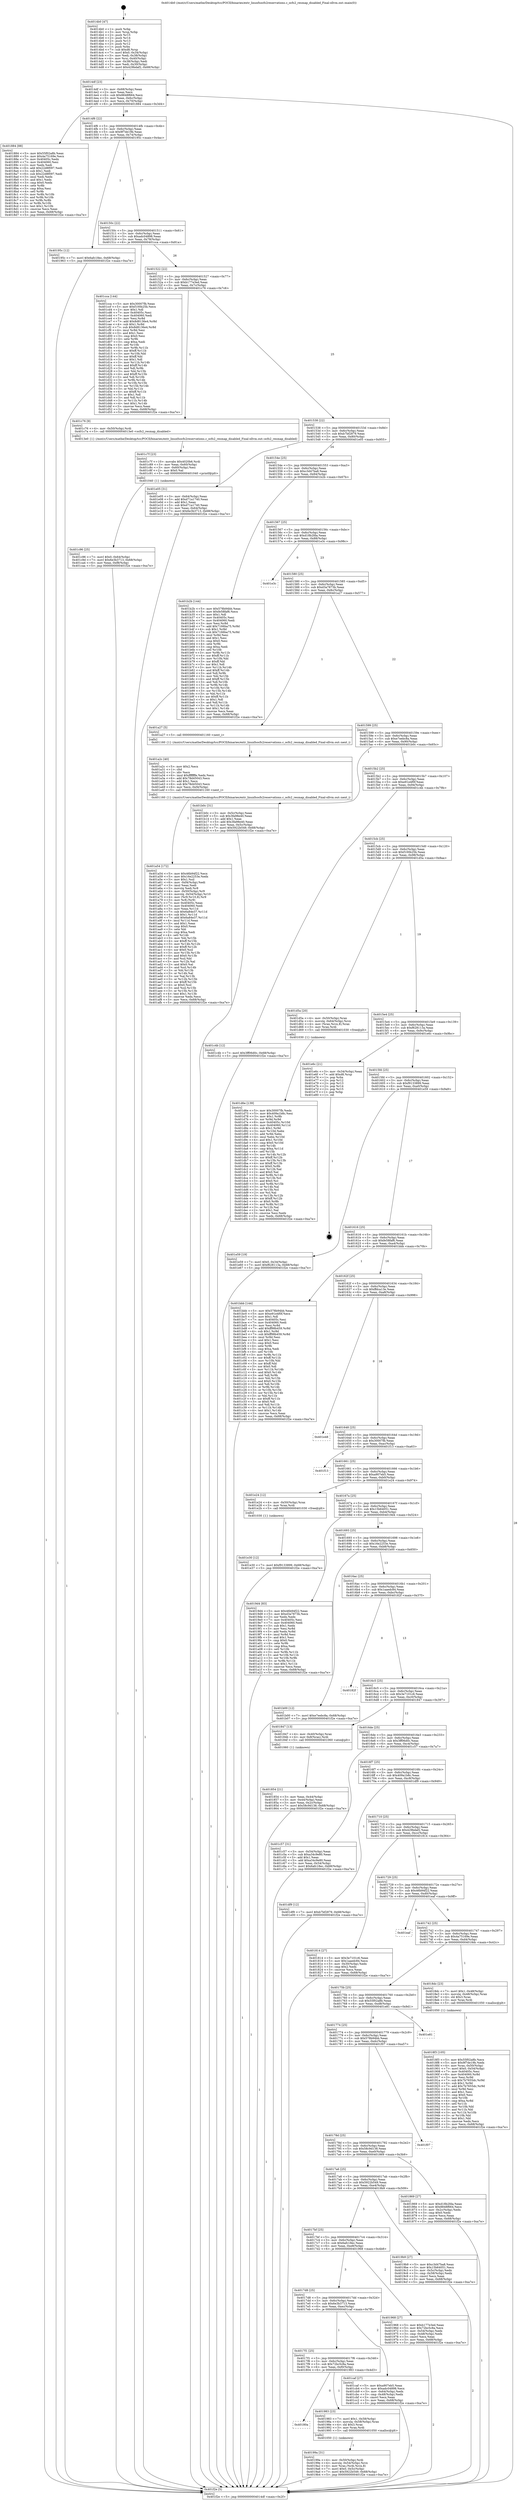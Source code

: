 digraph "0x4014b0" {
  label = "0x4014b0 (/mnt/c/Users/mathe/Desktop/tcc/POCII/binaries/extr_linuxfsocfs2reservations.c_ocfs2_resmap_disabled_Final-ollvm.out::main(0))"
  labelloc = "t"
  node[shape=record]

  Entry [label="",width=0.3,height=0.3,shape=circle,fillcolor=black,style=filled]
  "0x4014df" [label="{
     0x4014df [23]\l
     | [instrs]\l
     &nbsp;&nbsp;0x4014df \<+3\>: mov -0x68(%rbp),%eax\l
     &nbsp;&nbsp;0x4014e2 \<+2\>: mov %eax,%ecx\l
     &nbsp;&nbsp;0x4014e4 \<+6\>: sub $0x8848f664,%ecx\l
     &nbsp;&nbsp;0x4014ea \<+3\>: mov %eax,-0x6c(%rbp)\l
     &nbsp;&nbsp;0x4014ed \<+3\>: mov %ecx,-0x70(%rbp)\l
     &nbsp;&nbsp;0x4014f0 \<+6\>: je 0000000000401884 \<main+0x3d4\>\l
  }"]
  "0x401884" [label="{
     0x401884 [88]\l
     | [instrs]\l
     &nbsp;&nbsp;0x401884 \<+5\>: mov $0x55f02a8b,%eax\l
     &nbsp;&nbsp;0x401889 \<+5\>: mov $0x4a75169e,%ecx\l
     &nbsp;&nbsp;0x40188e \<+7\>: mov 0x40405c,%edx\l
     &nbsp;&nbsp;0x401895 \<+7\>: mov 0x404060,%esi\l
     &nbsp;&nbsp;0x40189c \<+2\>: mov %edx,%edi\l
     &nbsp;&nbsp;0x40189e \<+6\>: add $0x22d8f097,%edi\l
     &nbsp;&nbsp;0x4018a4 \<+3\>: sub $0x1,%edi\l
     &nbsp;&nbsp;0x4018a7 \<+6\>: sub $0x22d8f097,%edi\l
     &nbsp;&nbsp;0x4018ad \<+3\>: imul %edi,%edx\l
     &nbsp;&nbsp;0x4018b0 \<+3\>: and $0x1,%edx\l
     &nbsp;&nbsp;0x4018b3 \<+3\>: cmp $0x0,%edx\l
     &nbsp;&nbsp;0x4018b6 \<+4\>: sete %r8b\l
     &nbsp;&nbsp;0x4018ba \<+3\>: cmp $0xa,%esi\l
     &nbsp;&nbsp;0x4018bd \<+4\>: setl %r9b\l
     &nbsp;&nbsp;0x4018c1 \<+3\>: mov %r8b,%r10b\l
     &nbsp;&nbsp;0x4018c4 \<+3\>: and %r9b,%r10b\l
     &nbsp;&nbsp;0x4018c7 \<+3\>: xor %r9b,%r8b\l
     &nbsp;&nbsp;0x4018ca \<+3\>: or %r8b,%r10b\l
     &nbsp;&nbsp;0x4018cd \<+4\>: test $0x1,%r10b\l
     &nbsp;&nbsp;0x4018d1 \<+3\>: cmovne %ecx,%eax\l
     &nbsp;&nbsp;0x4018d4 \<+3\>: mov %eax,-0x68(%rbp)\l
     &nbsp;&nbsp;0x4018d7 \<+5\>: jmp 0000000000401f2e \<main+0xa7e\>\l
  }"]
  "0x4014f6" [label="{
     0x4014f6 [22]\l
     | [instrs]\l
     &nbsp;&nbsp;0x4014f6 \<+5\>: jmp 00000000004014fb \<main+0x4b\>\l
     &nbsp;&nbsp;0x4014fb \<+3\>: mov -0x6c(%rbp),%eax\l
     &nbsp;&nbsp;0x4014fe \<+5\>: sub $0x9f7de19b,%eax\l
     &nbsp;&nbsp;0x401503 \<+3\>: mov %eax,-0x74(%rbp)\l
     &nbsp;&nbsp;0x401506 \<+6\>: je 000000000040195c \<main+0x4ac\>\l
  }"]
  Exit [label="",width=0.3,height=0.3,shape=circle,fillcolor=black,style=filled,peripheries=2]
  "0x40195c" [label="{
     0x40195c [12]\l
     | [instrs]\l
     &nbsp;&nbsp;0x40195c \<+7\>: movl $0x6afc18ec,-0x68(%rbp)\l
     &nbsp;&nbsp;0x401963 \<+5\>: jmp 0000000000401f2e \<main+0xa7e\>\l
  }"]
  "0x40150c" [label="{
     0x40150c [22]\l
     | [instrs]\l
     &nbsp;&nbsp;0x40150c \<+5\>: jmp 0000000000401511 \<main+0x61\>\l
     &nbsp;&nbsp;0x401511 \<+3\>: mov -0x6c(%rbp),%eax\l
     &nbsp;&nbsp;0x401514 \<+5\>: sub $0xadc04898,%eax\l
     &nbsp;&nbsp;0x401519 \<+3\>: mov %eax,-0x78(%rbp)\l
     &nbsp;&nbsp;0x40151c \<+6\>: je 0000000000401cca \<main+0x81a\>\l
  }"]
  "0x401e30" [label="{
     0x401e30 [12]\l
     | [instrs]\l
     &nbsp;&nbsp;0x401e30 \<+7\>: movl $0xf9133899,-0x68(%rbp)\l
     &nbsp;&nbsp;0x401e37 \<+5\>: jmp 0000000000401f2e \<main+0xa7e\>\l
  }"]
  "0x401cca" [label="{
     0x401cca [144]\l
     | [instrs]\l
     &nbsp;&nbsp;0x401cca \<+5\>: mov $0x30007fb,%eax\l
     &nbsp;&nbsp;0x401ccf \<+5\>: mov $0xf100b25b,%ecx\l
     &nbsp;&nbsp;0x401cd4 \<+2\>: mov $0x1,%dl\l
     &nbsp;&nbsp;0x401cd6 \<+7\>: mov 0x40405c,%esi\l
     &nbsp;&nbsp;0x401cdd \<+7\>: mov 0x404060,%edi\l
     &nbsp;&nbsp;0x401ce4 \<+3\>: mov %esi,%r8d\l
     &nbsp;&nbsp;0x401ce7 \<+7\>: add $0x8d8136e4,%r8d\l
     &nbsp;&nbsp;0x401cee \<+4\>: sub $0x1,%r8d\l
     &nbsp;&nbsp;0x401cf2 \<+7\>: sub $0x8d8136e4,%r8d\l
     &nbsp;&nbsp;0x401cf9 \<+4\>: imul %r8d,%esi\l
     &nbsp;&nbsp;0x401cfd \<+3\>: and $0x1,%esi\l
     &nbsp;&nbsp;0x401d00 \<+3\>: cmp $0x0,%esi\l
     &nbsp;&nbsp;0x401d03 \<+4\>: sete %r9b\l
     &nbsp;&nbsp;0x401d07 \<+3\>: cmp $0xa,%edi\l
     &nbsp;&nbsp;0x401d0a \<+4\>: setl %r10b\l
     &nbsp;&nbsp;0x401d0e \<+3\>: mov %r9b,%r11b\l
     &nbsp;&nbsp;0x401d11 \<+4\>: xor $0xff,%r11b\l
     &nbsp;&nbsp;0x401d15 \<+3\>: mov %r10b,%bl\l
     &nbsp;&nbsp;0x401d18 \<+3\>: xor $0xff,%bl\l
     &nbsp;&nbsp;0x401d1b \<+3\>: xor $0x1,%dl\l
     &nbsp;&nbsp;0x401d1e \<+3\>: mov %r11b,%r14b\l
     &nbsp;&nbsp;0x401d21 \<+4\>: and $0xff,%r14b\l
     &nbsp;&nbsp;0x401d25 \<+3\>: and %dl,%r9b\l
     &nbsp;&nbsp;0x401d28 \<+3\>: mov %bl,%r15b\l
     &nbsp;&nbsp;0x401d2b \<+4\>: and $0xff,%r15b\l
     &nbsp;&nbsp;0x401d2f \<+3\>: and %dl,%r10b\l
     &nbsp;&nbsp;0x401d32 \<+3\>: or %r9b,%r14b\l
     &nbsp;&nbsp;0x401d35 \<+3\>: or %r10b,%r15b\l
     &nbsp;&nbsp;0x401d38 \<+3\>: xor %r15b,%r14b\l
     &nbsp;&nbsp;0x401d3b \<+3\>: or %bl,%r11b\l
     &nbsp;&nbsp;0x401d3e \<+4\>: xor $0xff,%r11b\l
     &nbsp;&nbsp;0x401d42 \<+3\>: or $0x1,%dl\l
     &nbsp;&nbsp;0x401d45 \<+3\>: and %dl,%r11b\l
     &nbsp;&nbsp;0x401d48 \<+3\>: or %r11b,%r14b\l
     &nbsp;&nbsp;0x401d4b \<+4\>: test $0x1,%r14b\l
     &nbsp;&nbsp;0x401d4f \<+3\>: cmovne %ecx,%eax\l
     &nbsp;&nbsp;0x401d52 \<+3\>: mov %eax,-0x68(%rbp)\l
     &nbsp;&nbsp;0x401d55 \<+5\>: jmp 0000000000401f2e \<main+0xa7e\>\l
  }"]
  "0x401522" [label="{
     0x401522 [22]\l
     | [instrs]\l
     &nbsp;&nbsp;0x401522 \<+5\>: jmp 0000000000401527 \<main+0x77\>\l
     &nbsp;&nbsp;0x401527 \<+3\>: mov -0x6c(%rbp),%eax\l
     &nbsp;&nbsp;0x40152a \<+5\>: sub $0xb177e3ed,%eax\l
     &nbsp;&nbsp;0x40152f \<+3\>: mov %eax,-0x7c(%rbp)\l
     &nbsp;&nbsp;0x401532 \<+6\>: je 0000000000401c76 \<main+0x7c6\>\l
  }"]
  "0x401d6e" [label="{
     0x401d6e [139]\l
     | [instrs]\l
     &nbsp;&nbsp;0x401d6e \<+5\>: mov $0x30007fb,%edx\l
     &nbsp;&nbsp;0x401d73 \<+5\>: mov $0x409a1b8c,%esi\l
     &nbsp;&nbsp;0x401d78 \<+3\>: mov $0x1,%r8b\l
     &nbsp;&nbsp;0x401d7b \<+3\>: xor %r9d,%r9d\l
     &nbsp;&nbsp;0x401d7e \<+8\>: mov 0x40405c,%r10d\l
     &nbsp;&nbsp;0x401d86 \<+8\>: mov 0x404060,%r11d\l
     &nbsp;&nbsp;0x401d8e \<+4\>: sub $0x1,%r9d\l
     &nbsp;&nbsp;0x401d92 \<+3\>: mov %r10d,%ebx\l
     &nbsp;&nbsp;0x401d95 \<+3\>: add %r9d,%ebx\l
     &nbsp;&nbsp;0x401d98 \<+4\>: imul %ebx,%r10d\l
     &nbsp;&nbsp;0x401d9c \<+4\>: and $0x1,%r10d\l
     &nbsp;&nbsp;0x401da0 \<+4\>: cmp $0x0,%r10d\l
     &nbsp;&nbsp;0x401da4 \<+4\>: sete %r14b\l
     &nbsp;&nbsp;0x401da8 \<+4\>: cmp $0xa,%r11d\l
     &nbsp;&nbsp;0x401dac \<+4\>: setl %r15b\l
     &nbsp;&nbsp;0x401db0 \<+3\>: mov %r14b,%r12b\l
     &nbsp;&nbsp;0x401db3 \<+4\>: xor $0xff,%r12b\l
     &nbsp;&nbsp;0x401db7 \<+3\>: mov %r15b,%r13b\l
     &nbsp;&nbsp;0x401dba \<+4\>: xor $0xff,%r13b\l
     &nbsp;&nbsp;0x401dbe \<+4\>: xor $0x0,%r8b\l
     &nbsp;&nbsp;0x401dc2 \<+3\>: mov %r12b,%al\l
     &nbsp;&nbsp;0x401dc5 \<+2\>: and $0x0,%al\l
     &nbsp;&nbsp;0x401dc7 \<+3\>: and %r8b,%r14b\l
     &nbsp;&nbsp;0x401dca \<+3\>: mov %r13b,%cl\l
     &nbsp;&nbsp;0x401dcd \<+3\>: and $0x0,%cl\l
     &nbsp;&nbsp;0x401dd0 \<+3\>: and %r8b,%r15b\l
     &nbsp;&nbsp;0x401dd3 \<+3\>: or %r14b,%al\l
     &nbsp;&nbsp;0x401dd6 \<+3\>: or %r15b,%cl\l
     &nbsp;&nbsp;0x401dd9 \<+2\>: xor %cl,%al\l
     &nbsp;&nbsp;0x401ddb \<+3\>: or %r13b,%r12b\l
     &nbsp;&nbsp;0x401dde \<+4\>: xor $0xff,%r12b\l
     &nbsp;&nbsp;0x401de2 \<+4\>: or $0x0,%r8b\l
     &nbsp;&nbsp;0x401de6 \<+3\>: and %r8b,%r12b\l
     &nbsp;&nbsp;0x401de9 \<+3\>: or %r12b,%al\l
     &nbsp;&nbsp;0x401dec \<+2\>: test $0x1,%al\l
     &nbsp;&nbsp;0x401dee \<+3\>: cmovne %esi,%edx\l
     &nbsp;&nbsp;0x401df1 \<+3\>: mov %edx,-0x68(%rbp)\l
     &nbsp;&nbsp;0x401df4 \<+5\>: jmp 0000000000401f2e \<main+0xa7e\>\l
  }"]
  "0x401c76" [label="{
     0x401c76 [9]\l
     | [instrs]\l
     &nbsp;&nbsp;0x401c76 \<+4\>: mov -0x50(%rbp),%rdi\l
     &nbsp;&nbsp;0x401c7a \<+5\>: call 00000000004013e0 \<ocfs2_resmap_disabled\>\l
     | [calls]\l
     &nbsp;&nbsp;0x4013e0 \{1\} (/mnt/c/Users/mathe/Desktop/tcc/POCII/binaries/extr_linuxfsocfs2reservations.c_ocfs2_resmap_disabled_Final-ollvm.out::ocfs2_resmap_disabled)\l
  }"]
  "0x401538" [label="{
     0x401538 [22]\l
     | [instrs]\l
     &nbsp;&nbsp;0x401538 \<+5\>: jmp 000000000040153d \<main+0x8d\>\l
     &nbsp;&nbsp;0x40153d \<+3\>: mov -0x6c(%rbp),%eax\l
     &nbsp;&nbsp;0x401540 \<+5\>: sub $0xb7bf2879,%eax\l
     &nbsp;&nbsp;0x401545 \<+3\>: mov %eax,-0x80(%rbp)\l
     &nbsp;&nbsp;0x401548 \<+6\>: je 0000000000401e05 \<main+0x955\>\l
  }"]
  "0x401c96" [label="{
     0x401c96 [25]\l
     | [instrs]\l
     &nbsp;&nbsp;0x401c96 \<+7\>: movl $0x0,-0x64(%rbp)\l
     &nbsp;&nbsp;0x401c9d \<+7\>: movl $0x6e3b3713,-0x68(%rbp)\l
     &nbsp;&nbsp;0x401ca4 \<+6\>: mov %eax,-0xf8(%rbp)\l
     &nbsp;&nbsp;0x401caa \<+5\>: jmp 0000000000401f2e \<main+0xa7e\>\l
  }"]
  "0x401e05" [label="{
     0x401e05 [31]\l
     | [instrs]\l
     &nbsp;&nbsp;0x401e05 \<+3\>: mov -0x64(%rbp),%eax\l
     &nbsp;&nbsp;0x401e08 \<+5\>: add $0xd71a1740,%eax\l
     &nbsp;&nbsp;0x401e0d \<+3\>: add $0x1,%eax\l
     &nbsp;&nbsp;0x401e10 \<+5\>: sub $0xd71a1740,%eax\l
     &nbsp;&nbsp;0x401e15 \<+3\>: mov %eax,-0x64(%rbp)\l
     &nbsp;&nbsp;0x401e18 \<+7\>: movl $0x6e3b3713,-0x68(%rbp)\l
     &nbsp;&nbsp;0x401e1f \<+5\>: jmp 0000000000401f2e \<main+0xa7e\>\l
  }"]
  "0x40154e" [label="{
     0x40154e [25]\l
     | [instrs]\l
     &nbsp;&nbsp;0x40154e \<+5\>: jmp 0000000000401553 \<main+0xa3\>\l
     &nbsp;&nbsp;0x401553 \<+3\>: mov -0x6c(%rbp),%eax\l
     &nbsp;&nbsp;0x401556 \<+5\>: sub $0xc3d47ba8,%eax\l
     &nbsp;&nbsp;0x40155b \<+6\>: mov %eax,-0x84(%rbp)\l
     &nbsp;&nbsp;0x401561 \<+6\>: je 0000000000401b2b \<main+0x67b\>\l
  }"]
  "0x401c7f" [label="{
     0x401c7f [23]\l
     | [instrs]\l
     &nbsp;&nbsp;0x401c7f \<+10\>: movabs $0x4020b6,%rdi\l
     &nbsp;&nbsp;0x401c89 \<+3\>: mov %eax,-0x60(%rbp)\l
     &nbsp;&nbsp;0x401c8c \<+3\>: mov -0x60(%rbp),%esi\l
     &nbsp;&nbsp;0x401c8f \<+2\>: mov $0x0,%al\l
     &nbsp;&nbsp;0x401c91 \<+5\>: call 0000000000401040 \<printf@plt\>\l
     | [calls]\l
     &nbsp;&nbsp;0x401040 \{1\} (unknown)\l
  }"]
  "0x401b2b" [label="{
     0x401b2b [144]\l
     | [instrs]\l
     &nbsp;&nbsp;0x401b2b \<+5\>: mov $0x578b94bb,%eax\l
     &nbsp;&nbsp;0x401b30 \<+5\>: mov $0xfe58faf6,%ecx\l
     &nbsp;&nbsp;0x401b35 \<+2\>: mov $0x1,%dl\l
     &nbsp;&nbsp;0x401b37 \<+7\>: mov 0x40405c,%esi\l
     &nbsp;&nbsp;0x401b3e \<+7\>: mov 0x404060,%edi\l
     &nbsp;&nbsp;0x401b45 \<+3\>: mov %esi,%r8d\l
     &nbsp;&nbsp;0x401b48 \<+7\>: add $0x7166ba75,%r8d\l
     &nbsp;&nbsp;0x401b4f \<+4\>: sub $0x1,%r8d\l
     &nbsp;&nbsp;0x401b53 \<+7\>: sub $0x7166ba75,%r8d\l
     &nbsp;&nbsp;0x401b5a \<+4\>: imul %r8d,%esi\l
     &nbsp;&nbsp;0x401b5e \<+3\>: and $0x1,%esi\l
     &nbsp;&nbsp;0x401b61 \<+3\>: cmp $0x0,%esi\l
     &nbsp;&nbsp;0x401b64 \<+4\>: sete %r9b\l
     &nbsp;&nbsp;0x401b68 \<+3\>: cmp $0xa,%edi\l
     &nbsp;&nbsp;0x401b6b \<+4\>: setl %r10b\l
     &nbsp;&nbsp;0x401b6f \<+3\>: mov %r9b,%r11b\l
     &nbsp;&nbsp;0x401b72 \<+4\>: xor $0xff,%r11b\l
     &nbsp;&nbsp;0x401b76 \<+3\>: mov %r10b,%bl\l
     &nbsp;&nbsp;0x401b79 \<+3\>: xor $0xff,%bl\l
     &nbsp;&nbsp;0x401b7c \<+3\>: xor $0x1,%dl\l
     &nbsp;&nbsp;0x401b7f \<+3\>: mov %r11b,%r14b\l
     &nbsp;&nbsp;0x401b82 \<+4\>: and $0xff,%r14b\l
     &nbsp;&nbsp;0x401b86 \<+3\>: and %dl,%r9b\l
     &nbsp;&nbsp;0x401b89 \<+3\>: mov %bl,%r15b\l
     &nbsp;&nbsp;0x401b8c \<+4\>: and $0xff,%r15b\l
     &nbsp;&nbsp;0x401b90 \<+3\>: and %dl,%r10b\l
     &nbsp;&nbsp;0x401b93 \<+3\>: or %r9b,%r14b\l
     &nbsp;&nbsp;0x401b96 \<+3\>: or %r10b,%r15b\l
     &nbsp;&nbsp;0x401b99 \<+3\>: xor %r15b,%r14b\l
     &nbsp;&nbsp;0x401b9c \<+3\>: or %bl,%r11b\l
     &nbsp;&nbsp;0x401b9f \<+4\>: xor $0xff,%r11b\l
     &nbsp;&nbsp;0x401ba3 \<+3\>: or $0x1,%dl\l
     &nbsp;&nbsp;0x401ba6 \<+3\>: and %dl,%r11b\l
     &nbsp;&nbsp;0x401ba9 \<+3\>: or %r11b,%r14b\l
     &nbsp;&nbsp;0x401bac \<+4\>: test $0x1,%r14b\l
     &nbsp;&nbsp;0x401bb0 \<+3\>: cmovne %ecx,%eax\l
     &nbsp;&nbsp;0x401bb3 \<+3\>: mov %eax,-0x68(%rbp)\l
     &nbsp;&nbsp;0x401bb6 \<+5\>: jmp 0000000000401f2e \<main+0xa7e\>\l
  }"]
  "0x401567" [label="{
     0x401567 [25]\l
     | [instrs]\l
     &nbsp;&nbsp;0x401567 \<+5\>: jmp 000000000040156c \<main+0xbc\>\l
     &nbsp;&nbsp;0x40156c \<+3\>: mov -0x6c(%rbp),%eax\l
     &nbsp;&nbsp;0x40156f \<+5\>: sub $0xd18b2fda,%eax\l
     &nbsp;&nbsp;0x401574 \<+6\>: mov %eax,-0x88(%rbp)\l
     &nbsp;&nbsp;0x40157a \<+6\>: je 0000000000401e3c \<main+0x98c\>\l
  }"]
  "0x401a54" [label="{
     0x401a54 [172]\l
     | [instrs]\l
     &nbsp;&nbsp;0x401a54 \<+5\>: mov $0x46b94f22,%ecx\l
     &nbsp;&nbsp;0x401a59 \<+5\>: mov $0x16e2253e,%edx\l
     &nbsp;&nbsp;0x401a5e \<+3\>: mov $0x1,%sil\l
     &nbsp;&nbsp;0x401a61 \<+6\>: mov -0xf4(%rbp),%edi\l
     &nbsp;&nbsp;0x401a67 \<+3\>: imul %eax,%edi\l
     &nbsp;&nbsp;0x401a6a \<+3\>: movslq %edi,%r8\l
     &nbsp;&nbsp;0x401a6d \<+4\>: mov -0x50(%rbp),%r9\l
     &nbsp;&nbsp;0x401a71 \<+4\>: movslq -0x54(%rbp),%r10\l
     &nbsp;&nbsp;0x401a75 \<+4\>: mov (%r9,%r10,8),%r9\l
     &nbsp;&nbsp;0x401a79 \<+3\>: mov %r8,(%r9)\l
     &nbsp;&nbsp;0x401a7c \<+7\>: mov 0x40405c,%eax\l
     &nbsp;&nbsp;0x401a83 \<+7\>: mov 0x404060,%edi\l
     &nbsp;&nbsp;0x401a8a \<+3\>: mov %eax,%r11d\l
     &nbsp;&nbsp;0x401a8d \<+7\>: sub $0x6a84e37,%r11d\l
     &nbsp;&nbsp;0x401a94 \<+4\>: sub $0x1,%r11d\l
     &nbsp;&nbsp;0x401a98 \<+7\>: add $0x6a84e37,%r11d\l
     &nbsp;&nbsp;0x401a9f \<+4\>: imul %r11d,%eax\l
     &nbsp;&nbsp;0x401aa3 \<+3\>: and $0x1,%eax\l
     &nbsp;&nbsp;0x401aa6 \<+3\>: cmp $0x0,%eax\l
     &nbsp;&nbsp;0x401aa9 \<+3\>: sete %bl\l
     &nbsp;&nbsp;0x401aac \<+3\>: cmp $0xa,%edi\l
     &nbsp;&nbsp;0x401aaf \<+4\>: setl %r14b\l
     &nbsp;&nbsp;0x401ab3 \<+3\>: mov %bl,%r15b\l
     &nbsp;&nbsp;0x401ab6 \<+4\>: xor $0xff,%r15b\l
     &nbsp;&nbsp;0x401aba \<+3\>: mov %r14b,%r12b\l
     &nbsp;&nbsp;0x401abd \<+4\>: xor $0xff,%r12b\l
     &nbsp;&nbsp;0x401ac1 \<+4\>: xor $0x0,%sil\l
     &nbsp;&nbsp;0x401ac5 \<+3\>: mov %r15b,%r13b\l
     &nbsp;&nbsp;0x401ac8 \<+4\>: and $0x0,%r13b\l
     &nbsp;&nbsp;0x401acc \<+3\>: and %sil,%bl\l
     &nbsp;&nbsp;0x401acf \<+3\>: mov %r12b,%al\l
     &nbsp;&nbsp;0x401ad2 \<+2\>: and $0x0,%al\l
     &nbsp;&nbsp;0x401ad4 \<+3\>: and %sil,%r14b\l
     &nbsp;&nbsp;0x401ad7 \<+3\>: or %bl,%r13b\l
     &nbsp;&nbsp;0x401ada \<+3\>: or %r14b,%al\l
     &nbsp;&nbsp;0x401add \<+3\>: xor %al,%r13b\l
     &nbsp;&nbsp;0x401ae0 \<+3\>: or %r12b,%r15b\l
     &nbsp;&nbsp;0x401ae3 \<+4\>: xor $0xff,%r15b\l
     &nbsp;&nbsp;0x401ae7 \<+4\>: or $0x0,%sil\l
     &nbsp;&nbsp;0x401aeb \<+3\>: and %sil,%r15b\l
     &nbsp;&nbsp;0x401aee \<+3\>: or %r15b,%r13b\l
     &nbsp;&nbsp;0x401af1 \<+4\>: test $0x1,%r13b\l
     &nbsp;&nbsp;0x401af5 \<+3\>: cmovne %edx,%ecx\l
     &nbsp;&nbsp;0x401af8 \<+3\>: mov %ecx,-0x68(%rbp)\l
     &nbsp;&nbsp;0x401afb \<+5\>: jmp 0000000000401f2e \<main+0xa7e\>\l
  }"]
  "0x401e3c" [label="{
     0x401e3c\l
  }", style=dashed]
  "0x401580" [label="{
     0x401580 [25]\l
     | [instrs]\l
     &nbsp;&nbsp;0x401580 \<+5\>: jmp 0000000000401585 \<main+0xd5\>\l
     &nbsp;&nbsp;0x401585 \<+3\>: mov -0x6c(%rbp),%eax\l
     &nbsp;&nbsp;0x401588 \<+5\>: sub $0xd3a7873b,%eax\l
     &nbsp;&nbsp;0x40158d \<+6\>: mov %eax,-0x8c(%rbp)\l
     &nbsp;&nbsp;0x401593 \<+6\>: je 0000000000401a27 \<main+0x577\>\l
  }"]
  "0x401a2c" [label="{
     0x401a2c [40]\l
     | [instrs]\l
     &nbsp;&nbsp;0x401a2c \<+5\>: mov $0x2,%ecx\l
     &nbsp;&nbsp;0x401a31 \<+1\>: cltd\l
     &nbsp;&nbsp;0x401a32 \<+2\>: idiv %ecx\l
     &nbsp;&nbsp;0x401a34 \<+6\>: imul $0xfffffffe,%edx,%ecx\l
     &nbsp;&nbsp;0x401a3a \<+6\>: add $0x78d45043,%ecx\l
     &nbsp;&nbsp;0x401a40 \<+3\>: add $0x1,%ecx\l
     &nbsp;&nbsp;0x401a43 \<+6\>: sub $0x78d45043,%ecx\l
     &nbsp;&nbsp;0x401a49 \<+6\>: mov %ecx,-0xf4(%rbp)\l
     &nbsp;&nbsp;0x401a4f \<+5\>: call 0000000000401160 \<next_i\>\l
     | [calls]\l
     &nbsp;&nbsp;0x401160 \{1\} (/mnt/c/Users/mathe/Desktop/tcc/POCII/binaries/extr_linuxfsocfs2reservations.c_ocfs2_resmap_disabled_Final-ollvm.out::next_i)\l
  }"]
  "0x401a27" [label="{
     0x401a27 [5]\l
     | [instrs]\l
     &nbsp;&nbsp;0x401a27 \<+5\>: call 0000000000401160 \<next_i\>\l
     | [calls]\l
     &nbsp;&nbsp;0x401160 \{1\} (/mnt/c/Users/mathe/Desktop/tcc/POCII/binaries/extr_linuxfsocfs2reservations.c_ocfs2_resmap_disabled_Final-ollvm.out::next_i)\l
  }"]
  "0x401599" [label="{
     0x401599 [25]\l
     | [instrs]\l
     &nbsp;&nbsp;0x401599 \<+5\>: jmp 000000000040159e \<main+0xee\>\l
     &nbsp;&nbsp;0x40159e \<+3\>: mov -0x6c(%rbp),%eax\l
     &nbsp;&nbsp;0x4015a1 \<+5\>: sub $0xe7eebc8a,%eax\l
     &nbsp;&nbsp;0x4015a6 \<+6\>: mov %eax,-0x90(%rbp)\l
     &nbsp;&nbsp;0x4015ac \<+6\>: je 0000000000401b0c \<main+0x65c\>\l
  }"]
  "0x40199a" [label="{
     0x40199a [31]\l
     | [instrs]\l
     &nbsp;&nbsp;0x40199a \<+4\>: mov -0x50(%rbp),%rdi\l
     &nbsp;&nbsp;0x40199e \<+4\>: movslq -0x54(%rbp),%rcx\l
     &nbsp;&nbsp;0x4019a2 \<+4\>: mov %rax,(%rdi,%rcx,8)\l
     &nbsp;&nbsp;0x4019a6 \<+7\>: movl $0x0,-0x5c(%rbp)\l
     &nbsp;&nbsp;0x4019ad \<+7\>: movl $0x5922b549,-0x68(%rbp)\l
     &nbsp;&nbsp;0x4019b4 \<+5\>: jmp 0000000000401f2e \<main+0xa7e\>\l
  }"]
  "0x401b0c" [label="{
     0x401b0c [31]\l
     | [instrs]\l
     &nbsp;&nbsp;0x401b0c \<+3\>: mov -0x5c(%rbp),%eax\l
     &nbsp;&nbsp;0x401b0f \<+5\>: sub $0x3fa98e40,%eax\l
     &nbsp;&nbsp;0x401b14 \<+3\>: add $0x1,%eax\l
     &nbsp;&nbsp;0x401b17 \<+5\>: add $0x3fa98e40,%eax\l
     &nbsp;&nbsp;0x401b1c \<+3\>: mov %eax,-0x5c(%rbp)\l
     &nbsp;&nbsp;0x401b1f \<+7\>: movl $0x5922b549,-0x68(%rbp)\l
     &nbsp;&nbsp;0x401b26 \<+5\>: jmp 0000000000401f2e \<main+0xa7e\>\l
  }"]
  "0x4015b2" [label="{
     0x4015b2 [25]\l
     | [instrs]\l
     &nbsp;&nbsp;0x4015b2 \<+5\>: jmp 00000000004015b7 \<main+0x107\>\l
     &nbsp;&nbsp;0x4015b7 \<+3\>: mov -0x6c(%rbp),%eax\l
     &nbsp;&nbsp;0x4015ba \<+5\>: sub $0xe91e4f0f,%eax\l
     &nbsp;&nbsp;0x4015bf \<+6\>: mov %eax,-0x94(%rbp)\l
     &nbsp;&nbsp;0x4015c5 \<+6\>: je 0000000000401c4b \<main+0x79b\>\l
  }"]
  "0x40180a" [label="{
     0x40180a\l
  }", style=dashed]
  "0x401c4b" [label="{
     0x401c4b [12]\l
     | [instrs]\l
     &nbsp;&nbsp;0x401c4b \<+7\>: movl $0x3ff06d0c,-0x68(%rbp)\l
     &nbsp;&nbsp;0x401c52 \<+5\>: jmp 0000000000401f2e \<main+0xa7e\>\l
  }"]
  "0x4015cb" [label="{
     0x4015cb [25]\l
     | [instrs]\l
     &nbsp;&nbsp;0x4015cb \<+5\>: jmp 00000000004015d0 \<main+0x120\>\l
     &nbsp;&nbsp;0x4015d0 \<+3\>: mov -0x6c(%rbp),%eax\l
     &nbsp;&nbsp;0x4015d3 \<+5\>: sub $0xf100b25b,%eax\l
     &nbsp;&nbsp;0x4015d8 \<+6\>: mov %eax,-0x98(%rbp)\l
     &nbsp;&nbsp;0x4015de \<+6\>: je 0000000000401d5a \<main+0x8aa\>\l
  }"]
  "0x401983" [label="{
     0x401983 [23]\l
     | [instrs]\l
     &nbsp;&nbsp;0x401983 \<+7\>: movl $0x1,-0x58(%rbp)\l
     &nbsp;&nbsp;0x40198a \<+4\>: movslq -0x58(%rbp),%rax\l
     &nbsp;&nbsp;0x40198e \<+4\>: shl $0x3,%rax\l
     &nbsp;&nbsp;0x401992 \<+3\>: mov %rax,%rdi\l
     &nbsp;&nbsp;0x401995 \<+5\>: call 0000000000401050 \<malloc@plt\>\l
     | [calls]\l
     &nbsp;&nbsp;0x401050 \{1\} (unknown)\l
  }"]
  "0x401d5a" [label="{
     0x401d5a [20]\l
     | [instrs]\l
     &nbsp;&nbsp;0x401d5a \<+4\>: mov -0x50(%rbp),%rax\l
     &nbsp;&nbsp;0x401d5e \<+4\>: movslq -0x64(%rbp),%rcx\l
     &nbsp;&nbsp;0x401d62 \<+4\>: mov (%rax,%rcx,8),%rax\l
     &nbsp;&nbsp;0x401d66 \<+3\>: mov %rax,%rdi\l
     &nbsp;&nbsp;0x401d69 \<+5\>: call 0000000000401030 \<free@plt\>\l
     | [calls]\l
     &nbsp;&nbsp;0x401030 \{1\} (unknown)\l
  }"]
  "0x4015e4" [label="{
     0x4015e4 [25]\l
     | [instrs]\l
     &nbsp;&nbsp;0x4015e4 \<+5\>: jmp 00000000004015e9 \<main+0x139\>\l
     &nbsp;&nbsp;0x4015e9 \<+3\>: mov -0x6c(%rbp),%eax\l
     &nbsp;&nbsp;0x4015ec \<+5\>: sub $0xf628113a,%eax\l
     &nbsp;&nbsp;0x4015f1 \<+6\>: mov %eax,-0x9c(%rbp)\l
     &nbsp;&nbsp;0x4015f7 \<+6\>: je 0000000000401e6c \<main+0x9bc\>\l
  }"]
  "0x4017f1" [label="{
     0x4017f1 [25]\l
     | [instrs]\l
     &nbsp;&nbsp;0x4017f1 \<+5\>: jmp 00000000004017f6 \<main+0x346\>\l
     &nbsp;&nbsp;0x4017f6 \<+3\>: mov -0x6c(%rbp),%eax\l
     &nbsp;&nbsp;0x4017f9 \<+5\>: sub $0x72bc5c8a,%eax\l
     &nbsp;&nbsp;0x4017fe \<+6\>: mov %eax,-0xf0(%rbp)\l
     &nbsp;&nbsp;0x401804 \<+6\>: je 0000000000401983 \<main+0x4d3\>\l
  }"]
  "0x401e6c" [label="{
     0x401e6c [21]\l
     | [instrs]\l
     &nbsp;&nbsp;0x401e6c \<+3\>: mov -0x34(%rbp),%eax\l
     &nbsp;&nbsp;0x401e6f \<+7\>: add $0xd8,%rsp\l
     &nbsp;&nbsp;0x401e76 \<+1\>: pop %rbx\l
     &nbsp;&nbsp;0x401e77 \<+2\>: pop %r12\l
     &nbsp;&nbsp;0x401e79 \<+2\>: pop %r13\l
     &nbsp;&nbsp;0x401e7b \<+2\>: pop %r14\l
     &nbsp;&nbsp;0x401e7d \<+2\>: pop %r15\l
     &nbsp;&nbsp;0x401e7f \<+1\>: pop %rbp\l
     &nbsp;&nbsp;0x401e80 \<+1\>: ret\l
  }"]
  "0x4015fd" [label="{
     0x4015fd [25]\l
     | [instrs]\l
     &nbsp;&nbsp;0x4015fd \<+5\>: jmp 0000000000401602 \<main+0x152\>\l
     &nbsp;&nbsp;0x401602 \<+3\>: mov -0x6c(%rbp),%eax\l
     &nbsp;&nbsp;0x401605 \<+5\>: sub $0xf9133899,%eax\l
     &nbsp;&nbsp;0x40160a \<+6\>: mov %eax,-0xa0(%rbp)\l
     &nbsp;&nbsp;0x401610 \<+6\>: je 0000000000401e59 \<main+0x9a9\>\l
  }"]
  "0x401caf" [label="{
     0x401caf [27]\l
     | [instrs]\l
     &nbsp;&nbsp;0x401caf \<+5\>: mov $0xa907eb5,%eax\l
     &nbsp;&nbsp;0x401cb4 \<+5\>: mov $0xadc04898,%ecx\l
     &nbsp;&nbsp;0x401cb9 \<+3\>: mov -0x64(%rbp),%edx\l
     &nbsp;&nbsp;0x401cbc \<+3\>: cmp -0x48(%rbp),%edx\l
     &nbsp;&nbsp;0x401cbf \<+3\>: cmovl %ecx,%eax\l
     &nbsp;&nbsp;0x401cc2 \<+3\>: mov %eax,-0x68(%rbp)\l
     &nbsp;&nbsp;0x401cc5 \<+5\>: jmp 0000000000401f2e \<main+0xa7e\>\l
  }"]
  "0x401e59" [label="{
     0x401e59 [19]\l
     | [instrs]\l
     &nbsp;&nbsp;0x401e59 \<+7\>: movl $0x0,-0x34(%rbp)\l
     &nbsp;&nbsp;0x401e60 \<+7\>: movl $0xf628113a,-0x68(%rbp)\l
     &nbsp;&nbsp;0x401e67 \<+5\>: jmp 0000000000401f2e \<main+0xa7e\>\l
  }"]
  "0x401616" [label="{
     0x401616 [25]\l
     | [instrs]\l
     &nbsp;&nbsp;0x401616 \<+5\>: jmp 000000000040161b \<main+0x16b\>\l
     &nbsp;&nbsp;0x40161b \<+3\>: mov -0x6c(%rbp),%eax\l
     &nbsp;&nbsp;0x40161e \<+5\>: sub $0xfe58faf6,%eax\l
     &nbsp;&nbsp;0x401623 \<+6\>: mov %eax,-0xa4(%rbp)\l
     &nbsp;&nbsp;0x401629 \<+6\>: je 0000000000401bbb \<main+0x70b\>\l
  }"]
  "0x4017d8" [label="{
     0x4017d8 [25]\l
     | [instrs]\l
     &nbsp;&nbsp;0x4017d8 \<+5\>: jmp 00000000004017dd \<main+0x32d\>\l
     &nbsp;&nbsp;0x4017dd \<+3\>: mov -0x6c(%rbp),%eax\l
     &nbsp;&nbsp;0x4017e0 \<+5\>: sub $0x6e3b3713,%eax\l
     &nbsp;&nbsp;0x4017e5 \<+6\>: mov %eax,-0xec(%rbp)\l
     &nbsp;&nbsp;0x4017eb \<+6\>: je 0000000000401caf \<main+0x7ff\>\l
  }"]
  "0x401bbb" [label="{
     0x401bbb [144]\l
     | [instrs]\l
     &nbsp;&nbsp;0x401bbb \<+5\>: mov $0x578b94bb,%eax\l
     &nbsp;&nbsp;0x401bc0 \<+5\>: mov $0xe91e4f0f,%ecx\l
     &nbsp;&nbsp;0x401bc5 \<+2\>: mov $0x1,%dl\l
     &nbsp;&nbsp;0x401bc7 \<+7\>: mov 0x40405c,%esi\l
     &nbsp;&nbsp;0x401bce \<+7\>: mov 0x404060,%edi\l
     &nbsp;&nbsp;0x401bd5 \<+3\>: mov %esi,%r8d\l
     &nbsp;&nbsp;0x401bd8 \<+7\>: add $0xff98b459,%r8d\l
     &nbsp;&nbsp;0x401bdf \<+4\>: sub $0x1,%r8d\l
     &nbsp;&nbsp;0x401be3 \<+7\>: sub $0xff98b459,%r8d\l
     &nbsp;&nbsp;0x401bea \<+4\>: imul %r8d,%esi\l
     &nbsp;&nbsp;0x401bee \<+3\>: and $0x1,%esi\l
     &nbsp;&nbsp;0x401bf1 \<+3\>: cmp $0x0,%esi\l
     &nbsp;&nbsp;0x401bf4 \<+4\>: sete %r9b\l
     &nbsp;&nbsp;0x401bf8 \<+3\>: cmp $0xa,%edi\l
     &nbsp;&nbsp;0x401bfb \<+4\>: setl %r10b\l
     &nbsp;&nbsp;0x401bff \<+3\>: mov %r9b,%r11b\l
     &nbsp;&nbsp;0x401c02 \<+4\>: xor $0xff,%r11b\l
     &nbsp;&nbsp;0x401c06 \<+3\>: mov %r10b,%bl\l
     &nbsp;&nbsp;0x401c09 \<+3\>: xor $0xff,%bl\l
     &nbsp;&nbsp;0x401c0c \<+3\>: xor $0x0,%dl\l
     &nbsp;&nbsp;0x401c0f \<+3\>: mov %r11b,%r14b\l
     &nbsp;&nbsp;0x401c12 \<+4\>: and $0x0,%r14b\l
     &nbsp;&nbsp;0x401c16 \<+3\>: and %dl,%r9b\l
     &nbsp;&nbsp;0x401c19 \<+3\>: mov %bl,%r15b\l
     &nbsp;&nbsp;0x401c1c \<+4\>: and $0x0,%r15b\l
     &nbsp;&nbsp;0x401c20 \<+3\>: and %dl,%r10b\l
     &nbsp;&nbsp;0x401c23 \<+3\>: or %r9b,%r14b\l
     &nbsp;&nbsp;0x401c26 \<+3\>: or %r10b,%r15b\l
     &nbsp;&nbsp;0x401c29 \<+3\>: xor %r15b,%r14b\l
     &nbsp;&nbsp;0x401c2c \<+3\>: or %bl,%r11b\l
     &nbsp;&nbsp;0x401c2f \<+4\>: xor $0xff,%r11b\l
     &nbsp;&nbsp;0x401c33 \<+3\>: or $0x0,%dl\l
     &nbsp;&nbsp;0x401c36 \<+3\>: and %dl,%r11b\l
     &nbsp;&nbsp;0x401c39 \<+3\>: or %r11b,%r14b\l
     &nbsp;&nbsp;0x401c3c \<+4\>: test $0x1,%r14b\l
     &nbsp;&nbsp;0x401c40 \<+3\>: cmovne %ecx,%eax\l
     &nbsp;&nbsp;0x401c43 \<+3\>: mov %eax,-0x68(%rbp)\l
     &nbsp;&nbsp;0x401c46 \<+5\>: jmp 0000000000401f2e \<main+0xa7e\>\l
  }"]
  "0x40162f" [label="{
     0x40162f [25]\l
     | [instrs]\l
     &nbsp;&nbsp;0x40162f \<+5\>: jmp 0000000000401634 \<main+0x184\>\l
     &nbsp;&nbsp;0x401634 \<+3\>: mov -0x6c(%rbp),%eax\l
     &nbsp;&nbsp;0x401637 \<+5\>: sub $0xffdca13e,%eax\l
     &nbsp;&nbsp;0x40163c \<+6\>: mov %eax,-0xa8(%rbp)\l
     &nbsp;&nbsp;0x401642 \<+6\>: je 0000000000401e48 \<main+0x998\>\l
  }"]
  "0x401968" [label="{
     0x401968 [27]\l
     | [instrs]\l
     &nbsp;&nbsp;0x401968 \<+5\>: mov $0xb177e3ed,%eax\l
     &nbsp;&nbsp;0x40196d \<+5\>: mov $0x72bc5c8a,%ecx\l
     &nbsp;&nbsp;0x401972 \<+3\>: mov -0x54(%rbp),%edx\l
     &nbsp;&nbsp;0x401975 \<+3\>: cmp -0x48(%rbp),%edx\l
     &nbsp;&nbsp;0x401978 \<+3\>: cmovl %ecx,%eax\l
     &nbsp;&nbsp;0x40197b \<+3\>: mov %eax,-0x68(%rbp)\l
     &nbsp;&nbsp;0x40197e \<+5\>: jmp 0000000000401f2e \<main+0xa7e\>\l
  }"]
  "0x401e48" [label="{
     0x401e48\l
  }", style=dashed]
  "0x401648" [label="{
     0x401648 [25]\l
     | [instrs]\l
     &nbsp;&nbsp;0x401648 \<+5\>: jmp 000000000040164d \<main+0x19d\>\l
     &nbsp;&nbsp;0x40164d \<+3\>: mov -0x6c(%rbp),%eax\l
     &nbsp;&nbsp;0x401650 \<+5\>: sub $0x30007fb,%eax\l
     &nbsp;&nbsp;0x401655 \<+6\>: mov %eax,-0xac(%rbp)\l
     &nbsp;&nbsp;0x40165b \<+6\>: je 0000000000401f13 \<main+0xa63\>\l
  }"]
  "0x4017bf" [label="{
     0x4017bf [25]\l
     | [instrs]\l
     &nbsp;&nbsp;0x4017bf \<+5\>: jmp 00000000004017c4 \<main+0x314\>\l
     &nbsp;&nbsp;0x4017c4 \<+3\>: mov -0x6c(%rbp),%eax\l
     &nbsp;&nbsp;0x4017c7 \<+5\>: sub $0x6afc18ec,%eax\l
     &nbsp;&nbsp;0x4017cc \<+6\>: mov %eax,-0xe8(%rbp)\l
     &nbsp;&nbsp;0x4017d2 \<+6\>: je 0000000000401968 \<main+0x4b8\>\l
  }"]
  "0x401f13" [label="{
     0x401f13\l
  }", style=dashed]
  "0x401661" [label="{
     0x401661 [25]\l
     | [instrs]\l
     &nbsp;&nbsp;0x401661 \<+5\>: jmp 0000000000401666 \<main+0x1b6\>\l
     &nbsp;&nbsp;0x401666 \<+3\>: mov -0x6c(%rbp),%eax\l
     &nbsp;&nbsp;0x401669 \<+5\>: sub $0xa907eb5,%eax\l
     &nbsp;&nbsp;0x40166e \<+6\>: mov %eax,-0xb0(%rbp)\l
     &nbsp;&nbsp;0x401674 \<+6\>: je 0000000000401e24 \<main+0x974\>\l
  }"]
  "0x4019b9" [label="{
     0x4019b9 [27]\l
     | [instrs]\l
     &nbsp;&nbsp;0x4019b9 \<+5\>: mov $0xc3d47ba8,%eax\l
     &nbsp;&nbsp;0x4019be \<+5\>: mov $0x15b64051,%ecx\l
     &nbsp;&nbsp;0x4019c3 \<+3\>: mov -0x5c(%rbp),%edx\l
     &nbsp;&nbsp;0x4019c6 \<+3\>: cmp -0x58(%rbp),%edx\l
     &nbsp;&nbsp;0x4019c9 \<+3\>: cmovl %ecx,%eax\l
     &nbsp;&nbsp;0x4019cc \<+3\>: mov %eax,-0x68(%rbp)\l
     &nbsp;&nbsp;0x4019cf \<+5\>: jmp 0000000000401f2e \<main+0xa7e\>\l
  }"]
  "0x401e24" [label="{
     0x401e24 [12]\l
     | [instrs]\l
     &nbsp;&nbsp;0x401e24 \<+4\>: mov -0x50(%rbp),%rax\l
     &nbsp;&nbsp;0x401e28 \<+3\>: mov %rax,%rdi\l
     &nbsp;&nbsp;0x401e2b \<+5\>: call 0000000000401030 \<free@plt\>\l
     | [calls]\l
     &nbsp;&nbsp;0x401030 \{1\} (unknown)\l
  }"]
  "0x40167a" [label="{
     0x40167a [25]\l
     | [instrs]\l
     &nbsp;&nbsp;0x40167a \<+5\>: jmp 000000000040167f \<main+0x1cf\>\l
     &nbsp;&nbsp;0x40167f \<+3\>: mov -0x6c(%rbp),%eax\l
     &nbsp;&nbsp;0x401682 \<+5\>: sub $0x15b64051,%eax\l
     &nbsp;&nbsp;0x401687 \<+6\>: mov %eax,-0xb4(%rbp)\l
     &nbsp;&nbsp;0x40168d \<+6\>: je 00000000004019d4 \<main+0x524\>\l
  }"]
  "0x4018f3" [label="{
     0x4018f3 [105]\l
     | [instrs]\l
     &nbsp;&nbsp;0x4018f3 \<+5\>: mov $0x55f02a8b,%ecx\l
     &nbsp;&nbsp;0x4018f8 \<+5\>: mov $0x9f7de19b,%edx\l
     &nbsp;&nbsp;0x4018fd \<+4\>: mov %rax,-0x50(%rbp)\l
     &nbsp;&nbsp;0x401901 \<+7\>: movl $0x0,-0x54(%rbp)\l
     &nbsp;&nbsp;0x401908 \<+7\>: mov 0x40405c,%esi\l
     &nbsp;&nbsp;0x40190f \<+8\>: mov 0x404060,%r8d\l
     &nbsp;&nbsp;0x401917 \<+3\>: mov %esi,%r9d\l
     &nbsp;&nbsp;0x40191a \<+7\>: sub $0x7b7655dc,%r9d\l
     &nbsp;&nbsp;0x401921 \<+4\>: sub $0x1,%r9d\l
     &nbsp;&nbsp;0x401925 \<+7\>: add $0x7b7655dc,%r9d\l
     &nbsp;&nbsp;0x40192c \<+4\>: imul %r9d,%esi\l
     &nbsp;&nbsp;0x401930 \<+3\>: and $0x1,%esi\l
     &nbsp;&nbsp;0x401933 \<+3\>: cmp $0x0,%esi\l
     &nbsp;&nbsp;0x401936 \<+4\>: sete %r10b\l
     &nbsp;&nbsp;0x40193a \<+4\>: cmp $0xa,%r8d\l
     &nbsp;&nbsp;0x40193e \<+4\>: setl %r11b\l
     &nbsp;&nbsp;0x401942 \<+3\>: mov %r10b,%bl\l
     &nbsp;&nbsp;0x401945 \<+3\>: and %r11b,%bl\l
     &nbsp;&nbsp;0x401948 \<+3\>: xor %r11b,%r10b\l
     &nbsp;&nbsp;0x40194b \<+3\>: or %r10b,%bl\l
     &nbsp;&nbsp;0x40194e \<+3\>: test $0x1,%bl\l
     &nbsp;&nbsp;0x401951 \<+3\>: cmovne %edx,%ecx\l
     &nbsp;&nbsp;0x401954 \<+3\>: mov %ecx,-0x68(%rbp)\l
     &nbsp;&nbsp;0x401957 \<+5\>: jmp 0000000000401f2e \<main+0xa7e\>\l
  }"]
  "0x4019d4" [label="{
     0x4019d4 [83]\l
     | [instrs]\l
     &nbsp;&nbsp;0x4019d4 \<+5\>: mov $0x46b94f22,%eax\l
     &nbsp;&nbsp;0x4019d9 \<+5\>: mov $0xd3a7873b,%ecx\l
     &nbsp;&nbsp;0x4019de \<+2\>: xor %edx,%edx\l
     &nbsp;&nbsp;0x4019e0 \<+7\>: mov 0x40405c,%esi\l
     &nbsp;&nbsp;0x4019e7 \<+7\>: mov 0x404060,%edi\l
     &nbsp;&nbsp;0x4019ee \<+3\>: sub $0x1,%edx\l
     &nbsp;&nbsp;0x4019f1 \<+3\>: mov %esi,%r8d\l
     &nbsp;&nbsp;0x4019f4 \<+3\>: add %edx,%r8d\l
     &nbsp;&nbsp;0x4019f7 \<+4\>: imul %r8d,%esi\l
     &nbsp;&nbsp;0x4019fb \<+3\>: and $0x1,%esi\l
     &nbsp;&nbsp;0x4019fe \<+3\>: cmp $0x0,%esi\l
     &nbsp;&nbsp;0x401a01 \<+4\>: sete %r9b\l
     &nbsp;&nbsp;0x401a05 \<+3\>: cmp $0xa,%edi\l
     &nbsp;&nbsp;0x401a08 \<+4\>: setl %r10b\l
     &nbsp;&nbsp;0x401a0c \<+3\>: mov %r9b,%r11b\l
     &nbsp;&nbsp;0x401a0f \<+3\>: and %r10b,%r11b\l
     &nbsp;&nbsp;0x401a12 \<+3\>: xor %r10b,%r9b\l
     &nbsp;&nbsp;0x401a15 \<+3\>: or %r9b,%r11b\l
     &nbsp;&nbsp;0x401a18 \<+4\>: test $0x1,%r11b\l
     &nbsp;&nbsp;0x401a1c \<+3\>: cmovne %ecx,%eax\l
     &nbsp;&nbsp;0x401a1f \<+3\>: mov %eax,-0x68(%rbp)\l
     &nbsp;&nbsp;0x401a22 \<+5\>: jmp 0000000000401f2e \<main+0xa7e\>\l
  }"]
  "0x401693" [label="{
     0x401693 [25]\l
     | [instrs]\l
     &nbsp;&nbsp;0x401693 \<+5\>: jmp 0000000000401698 \<main+0x1e8\>\l
     &nbsp;&nbsp;0x401698 \<+3\>: mov -0x6c(%rbp),%eax\l
     &nbsp;&nbsp;0x40169b \<+5\>: sub $0x16e2253e,%eax\l
     &nbsp;&nbsp;0x4016a0 \<+6\>: mov %eax,-0xb8(%rbp)\l
     &nbsp;&nbsp;0x4016a6 \<+6\>: je 0000000000401b00 \<main+0x650\>\l
  }"]
  "0x4017a6" [label="{
     0x4017a6 [25]\l
     | [instrs]\l
     &nbsp;&nbsp;0x4017a6 \<+5\>: jmp 00000000004017ab \<main+0x2fb\>\l
     &nbsp;&nbsp;0x4017ab \<+3\>: mov -0x6c(%rbp),%eax\l
     &nbsp;&nbsp;0x4017ae \<+5\>: sub $0x5922b549,%eax\l
     &nbsp;&nbsp;0x4017b3 \<+6\>: mov %eax,-0xe4(%rbp)\l
     &nbsp;&nbsp;0x4017b9 \<+6\>: je 00000000004019b9 \<main+0x509\>\l
  }"]
  "0x401b00" [label="{
     0x401b00 [12]\l
     | [instrs]\l
     &nbsp;&nbsp;0x401b00 \<+7\>: movl $0xe7eebc8a,-0x68(%rbp)\l
     &nbsp;&nbsp;0x401b07 \<+5\>: jmp 0000000000401f2e \<main+0xa7e\>\l
  }"]
  "0x4016ac" [label="{
     0x4016ac [25]\l
     | [instrs]\l
     &nbsp;&nbsp;0x4016ac \<+5\>: jmp 00000000004016b1 \<main+0x201\>\l
     &nbsp;&nbsp;0x4016b1 \<+3\>: mov -0x6c(%rbp),%eax\l
     &nbsp;&nbsp;0x4016b4 \<+5\>: sub $0x1aaedc84,%eax\l
     &nbsp;&nbsp;0x4016b9 \<+6\>: mov %eax,-0xbc(%rbp)\l
     &nbsp;&nbsp;0x4016bf \<+6\>: je 000000000040182f \<main+0x37f\>\l
  }"]
  "0x401869" [label="{
     0x401869 [27]\l
     | [instrs]\l
     &nbsp;&nbsp;0x401869 \<+5\>: mov $0xd18b2fda,%eax\l
     &nbsp;&nbsp;0x40186e \<+5\>: mov $0x8848f664,%ecx\l
     &nbsp;&nbsp;0x401873 \<+3\>: mov -0x2c(%rbp),%edx\l
     &nbsp;&nbsp;0x401876 \<+3\>: cmp $0x0,%edx\l
     &nbsp;&nbsp;0x401879 \<+3\>: cmove %ecx,%eax\l
     &nbsp;&nbsp;0x40187c \<+3\>: mov %eax,-0x68(%rbp)\l
     &nbsp;&nbsp;0x40187f \<+5\>: jmp 0000000000401f2e \<main+0xa7e\>\l
  }"]
  "0x40182f" [label="{
     0x40182f\l
  }", style=dashed]
  "0x4016c5" [label="{
     0x4016c5 [25]\l
     | [instrs]\l
     &nbsp;&nbsp;0x4016c5 \<+5\>: jmp 00000000004016ca \<main+0x21a\>\l
     &nbsp;&nbsp;0x4016ca \<+3\>: mov -0x6c(%rbp),%eax\l
     &nbsp;&nbsp;0x4016cd \<+5\>: sub $0x3e7101c6,%eax\l
     &nbsp;&nbsp;0x4016d2 \<+6\>: mov %eax,-0xc0(%rbp)\l
     &nbsp;&nbsp;0x4016d8 \<+6\>: je 0000000000401847 \<main+0x397\>\l
  }"]
  "0x40178d" [label="{
     0x40178d [25]\l
     | [instrs]\l
     &nbsp;&nbsp;0x40178d \<+5\>: jmp 0000000000401792 \<main+0x2e2\>\l
     &nbsp;&nbsp;0x401792 \<+3\>: mov -0x6c(%rbp),%eax\l
     &nbsp;&nbsp;0x401795 \<+5\>: sub $0x58c9d138,%eax\l
     &nbsp;&nbsp;0x40179a \<+6\>: mov %eax,-0xe0(%rbp)\l
     &nbsp;&nbsp;0x4017a0 \<+6\>: je 0000000000401869 \<main+0x3b9\>\l
  }"]
  "0x401847" [label="{
     0x401847 [13]\l
     | [instrs]\l
     &nbsp;&nbsp;0x401847 \<+4\>: mov -0x40(%rbp),%rax\l
     &nbsp;&nbsp;0x40184b \<+4\>: mov 0x8(%rax),%rdi\l
     &nbsp;&nbsp;0x40184f \<+5\>: call 0000000000401060 \<atoi@plt\>\l
     | [calls]\l
     &nbsp;&nbsp;0x401060 \{1\} (unknown)\l
  }"]
  "0x4016de" [label="{
     0x4016de [25]\l
     | [instrs]\l
     &nbsp;&nbsp;0x4016de \<+5\>: jmp 00000000004016e3 \<main+0x233\>\l
     &nbsp;&nbsp;0x4016e3 \<+3\>: mov -0x6c(%rbp),%eax\l
     &nbsp;&nbsp;0x4016e6 \<+5\>: sub $0x3ff06d0c,%eax\l
     &nbsp;&nbsp;0x4016eb \<+6\>: mov %eax,-0xc4(%rbp)\l
     &nbsp;&nbsp;0x4016f1 \<+6\>: je 0000000000401c57 \<main+0x7a7\>\l
  }"]
  "0x401f07" [label="{
     0x401f07\l
  }", style=dashed]
  "0x401c57" [label="{
     0x401c57 [31]\l
     | [instrs]\l
     &nbsp;&nbsp;0x401c57 \<+3\>: mov -0x54(%rbp),%eax\l
     &nbsp;&nbsp;0x401c5a \<+5\>: sub $0xa34c9e80,%eax\l
     &nbsp;&nbsp;0x401c5f \<+3\>: add $0x1,%eax\l
     &nbsp;&nbsp;0x401c62 \<+5\>: add $0xa34c9e80,%eax\l
     &nbsp;&nbsp;0x401c67 \<+3\>: mov %eax,-0x54(%rbp)\l
     &nbsp;&nbsp;0x401c6a \<+7\>: movl $0x6afc18ec,-0x68(%rbp)\l
     &nbsp;&nbsp;0x401c71 \<+5\>: jmp 0000000000401f2e \<main+0xa7e\>\l
  }"]
  "0x4016f7" [label="{
     0x4016f7 [25]\l
     | [instrs]\l
     &nbsp;&nbsp;0x4016f7 \<+5\>: jmp 00000000004016fc \<main+0x24c\>\l
     &nbsp;&nbsp;0x4016fc \<+3\>: mov -0x6c(%rbp),%eax\l
     &nbsp;&nbsp;0x4016ff \<+5\>: sub $0x409a1b8c,%eax\l
     &nbsp;&nbsp;0x401704 \<+6\>: mov %eax,-0xc8(%rbp)\l
     &nbsp;&nbsp;0x40170a \<+6\>: je 0000000000401df9 \<main+0x949\>\l
  }"]
  "0x401774" [label="{
     0x401774 [25]\l
     | [instrs]\l
     &nbsp;&nbsp;0x401774 \<+5\>: jmp 0000000000401779 \<main+0x2c9\>\l
     &nbsp;&nbsp;0x401779 \<+3\>: mov -0x6c(%rbp),%eax\l
     &nbsp;&nbsp;0x40177c \<+5\>: sub $0x578b94bb,%eax\l
     &nbsp;&nbsp;0x401781 \<+6\>: mov %eax,-0xdc(%rbp)\l
     &nbsp;&nbsp;0x401787 \<+6\>: je 0000000000401f07 \<main+0xa57\>\l
  }"]
  "0x401df9" [label="{
     0x401df9 [12]\l
     | [instrs]\l
     &nbsp;&nbsp;0x401df9 \<+7\>: movl $0xb7bf2879,-0x68(%rbp)\l
     &nbsp;&nbsp;0x401e00 \<+5\>: jmp 0000000000401f2e \<main+0xa7e\>\l
  }"]
  "0x401710" [label="{
     0x401710 [25]\l
     | [instrs]\l
     &nbsp;&nbsp;0x401710 \<+5\>: jmp 0000000000401715 \<main+0x265\>\l
     &nbsp;&nbsp;0x401715 \<+3\>: mov -0x6c(%rbp),%eax\l
     &nbsp;&nbsp;0x401718 \<+5\>: sub $0x429bdaf2,%eax\l
     &nbsp;&nbsp;0x40171d \<+6\>: mov %eax,-0xcc(%rbp)\l
     &nbsp;&nbsp;0x401723 \<+6\>: je 0000000000401814 \<main+0x364\>\l
  }"]
  "0x401e81" [label="{
     0x401e81\l
  }", style=dashed]
  "0x401814" [label="{
     0x401814 [27]\l
     | [instrs]\l
     &nbsp;&nbsp;0x401814 \<+5\>: mov $0x3e7101c6,%eax\l
     &nbsp;&nbsp;0x401819 \<+5\>: mov $0x1aaedc84,%ecx\l
     &nbsp;&nbsp;0x40181e \<+3\>: mov -0x30(%rbp),%edx\l
     &nbsp;&nbsp;0x401821 \<+3\>: cmp $0x2,%edx\l
     &nbsp;&nbsp;0x401824 \<+3\>: cmovne %ecx,%eax\l
     &nbsp;&nbsp;0x401827 \<+3\>: mov %eax,-0x68(%rbp)\l
     &nbsp;&nbsp;0x40182a \<+5\>: jmp 0000000000401f2e \<main+0xa7e\>\l
  }"]
  "0x401729" [label="{
     0x401729 [25]\l
     | [instrs]\l
     &nbsp;&nbsp;0x401729 \<+5\>: jmp 000000000040172e \<main+0x27e\>\l
     &nbsp;&nbsp;0x40172e \<+3\>: mov -0x6c(%rbp),%eax\l
     &nbsp;&nbsp;0x401731 \<+5\>: sub $0x46b94f22,%eax\l
     &nbsp;&nbsp;0x401736 \<+6\>: mov %eax,-0xd0(%rbp)\l
     &nbsp;&nbsp;0x40173c \<+6\>: je 0000000000401eaf \<main+0x9ff\>\l
  }"]
  "0x401f2e" [label="{
     0x401f2e [5]\l
     | [instrs]\l
     &nbsp;&nbsp;0x401f2e \<+5\>: jmp 00000000004014df \<main+0x2f\>\l
  }"]
  "0x4014b0" [label="{
     0x4014b0 [47]\l
     | [instrs]\l
     &nbsp;&nbsp;0x4014b0 \<+1\>: push %rbp\l
     &nbsp;&nbsp;0x4014b1 \<+3\>: mov %rsp,%rbp\l
     &nbsp;&nbsp;0x4014b4 \<+2\>: push %r15\l
     &nbsp;&nbsp;0x4014b6 \<+2\>: push %r14\l
     &nbsp;&nbsp;0x4014b8 \<+2\>: push %r13\l
     &nbsp;&nbsp;0x4014ba \<+2\>: push %r12\l
     &nbsp;&nbsp;0x4014bc \<+1\>: push %rbx\l
     &nbsp;&nbsp;0x4014bd \<+7\>: sub $0xd8,%rsp\l
     &nbsp;&nbsp;0x4014c4 \<+7\>: movl $0x0,-0x34(%rbp)\l
     &nbsp;&nbsp;0x4014cb \<+3\>: mov %edi,-0x38(%rbp)\l
     &nbsp;&nbsp;0x4014ce \<+4\>: mov %rsi,-0x40(%rbp)\l
     &nbsp;&nbsp;0x4014d2 \<+3\>: mov -0x38(%rbp),%edi\l
     &nbsp;&nbsp;0x4014d5 \<+3\>: mov %edi,-0x30(%rbp)\l
     &nbsp;&nbsp;0x4014d8 \<+7\>: movl $0x429bdaf2,-0x68(%rbp)\l
  }"]
  "0x401854" [label="{
     0x401854 [21]\l
     | [instrs]\l
     &nbsp;&nbsp;0x401854 \<+3\>: mov %eax,-0x44(%rbp)\l
     &nbsp;&nbsp;0x401857 \<+3\>: mov -0x44(%rbp),%eax\l
     &nbsp;&nbsp;0x40185a \<+3\>: mov %eax,-0x2c(%rbp)\l
     &nbsp;&nbsp;0x40185d \<+7\>: movl $0x58c9d138,-0x68(%rbp)\l
     &nbsp;&nbsp;0x401864 \<+5\>: jmp 0000000000401f2e \<main+0xa7e\>\l
  }"]
  "0x40175b" [label="{
     0x40175b [25]\l
     | [instrs]\l
     &nbsp;&nbsp;0x40175b \<+5\>: jmp 0000000000401760 \<main+0x2b0\>\l
     &nbsp;&nbsp;0x401760 \<+3\>: mov -0x6c(%rbp),%eax\l
     &nbsp;&nbsp;0x401763 \<+5\>: sub $0x55f02a8b,%eax\l
     &nbsp;&nbsp;0x401768 \<+6\>: mov %eax,-0xd8(%rbp)\l
     &nbsp;&nbsp;0x40176e \<+6\>: je 0000000000401e81 \<main+0x9d1\>\l
  }"]
  "0x401eaf" [label="{
     0x401eaf\l
  }", style=dashed]
  "0x401742" [label="{
     0x401742 [25]\l
     | [instrs]\l
     &nbsp;&nbsp;0x401742 \<+5\>: jmp 0000000000401747 \<main+0x297\>\l
     &nbsp;&nbsp;0x401747 \<+3\>: mov -0x6c(%rbp),%eax\l
     &nbsp;&nbsp;0x40174a \<+5\>: sub $0x4a75169e,%eax\l
     &nbsp;&nbsp;0x40174f \<+6\>: mov %eax,-0xd4(%rbp)\l
     &nbsp;&nbsp;0x401755 \<+6\>: je 00000000004018dc \<main+0x42c\>\l
  }"]
  "0x4018dc" [label="{
     0x4018dc [23]\l
     | [instrs]\l
     &nbsp;&nbsp;0x4018dc \<+7\>: movl $0x1,-0x48(%rbp)\l
     &nbsp;&nbsp;0x4018e3 \<+4\>: movslq -0x48(%rbp),%rax\l
     &nbsp;&nbsp;0x4018e7 \<+4\>: shl $0x3,%rax\l
     &nbsp;&nbsp;0x4018eb \<+3\>: mov %rax,%rdi\l
     &nbsp;&nbsp;0x4018ee \<+5\>: call 0000000000401050 \<malloc@plt\>\l
     | [calls]\l
     &nbsp;&nbsp;0x401050 \{1\} (unknown)\l
  }"]
  Entry -> "0x4014b0" [label=" 1"]
  "0x4014df" -> "0x401884" [label=" 1"]
  "0x4014df" -> "0x4014f6" [label=" 28"]
  "0x401e6c" -> Exit [label=" 1"]
  "0x4014f6" -> "0x40195c" [label=" 1"]
  "0x4014f6" -> "0x40150c" [label=" 27"]
  "0x401e59" -> "0x401f2e" [label=" 1"]
  "0x40150c" -> "0x401cca" [label=" 1"]
  "0x40150c" -> "0x401522" [label=" 26"]
  "0x401e30" -> "0x401f2e" [label=" 1"]
  "0x401522" -> "0x401c76" [label=" 1"]
  "0x401522" -> "0x401538" [label=" 25"]
  "0x401e24" -> "0x401e30" [label=" 1"]
  "0x401538" -> "0x401e05" [label=" 1"]
  "0x401538" -> "0x40154e" [label=" 24"]
  "0x401e05" -> "0x401f2e" [label=" 1"]
  "0x40154e" -> "0x401b2b" [label=" 1"]
  "0x40154e" -> "0x401567" [label=" 23"]
  "0x401df9" -> "0x401f2e" [label=" 1"]
  "0x401567" -> "0x401e3c" [label=" 0"]
  "0x401567" -> "0x401580" [label=" 23"]
  "0x401d6e" -> "0x401f2e" [label=" 1"]
  "0x401580" -> "0x401a27" [label=" 1"]
  "0x401580" -> "0x401599" [label=" 22"]
  "0x401d5a" -> "0x401d6e" [label=" 1"]
  "0x401599" -> "0x401b0c" [label=" 1"]
  "0x401599" -> "0x4015b2" [label=" 21"]
  "0x401cca" -> "0x401f2e" [label=" 1"]
  "0x4015b2" -> "0x401c4b" [label=" 1"]
  "0x4015b2" -> "0x4015cb" [label=" 20"]
  "0x401caf" -> "0x401f2e" [label=" 2"]
  "0x4015cb" -> "0x401d5a" [label=" 1"]
  "0x4015cb" -> "0x4015e4" [label=" 19"]
  "0x401c96" -> "0x401f2e" [label=" 1"]
  "0x4015e4" -> "0x401e6c" [label=" 1"]
  "0x4015e4" -> "0x4015fd" [label=" 18"]
  "0x401c76" -> "0x401c7f" [label=" 1"]
  "0x4015fd" -> "0x401e59" [label=" 1"]
  "0x4015fd" -> "0x401616" [label=" 17"]
  "0x401c57" -> "0x401f2e" [label=" 1"]
  "0x401616" -> "0x401bbb" [label=" 1"]
  "0x401616" -> "0x40162f" [label=" 16"]
  "0x401bbb" -> "0x401f2e" [label=" 1"]
  "0x40162f" -> "0x401e48" [label=" 0"]
  "0x40162f" -> "0x401648" [label=" 16"]
  "0x401b2b" -> "0x401f2e" [label=" 1"]
  "0x401648" -> "0x401f13" [label=" 0"]
  "0x401648" -> "0x401661" [label=" 16"]
  "0x401b00" -> "0x401f2e" [label=" 1"]
  "0x401661" -> "0x401e24" [label=" 1"]
  "0x401661" -> "0x40167a" [label=" 15"]
  "0x401a54" -> "0x401f2e" [label=" 1"]
  "0x40167a" -> "0x4019d4" [label=" 1"]
  "0x40167a" -> "0x401693" [label=" 14"]
  "0x401a27" -> "0x401a2c" [label=" 1"]
  "0x401693" -> "0x401b00" [label=" 1"]
  "0x401693" -> "0x4016ac" [label=" 13"]
  "0x4019d4" -> "0x401f2e" [label=" 1"]
  "0x4016ac" -> "0x40182f" [label=" 0"]
  "0x4016ac" -> "0x4016c5" [label=" 13"]
  "0x4019b9" -> "0x401f2e" [label=" 2"]
  "0x4016c5" -> "0x401847" [label=" 1"]
  "0x4016c5" -> "0x4016de" [label=" 12"]
  "0x401983" -> "0x40199a" [label=" 1"]
  "0x4016de" -> "0x401c57" [label=" 1"]
  "0x4016de" -> "0x4016f7" [label=" 11"]
  "0x4017f1" -> "0x40180a" [label=" 0"]
  "0x4016f7" -> "0x401df9" [label=" 1"]
  "0x4016f7" -> "0x401710" [label=" 10"]
  "0x401c7f" -> "0x401c96" [label=" 1"]
  "0x401710" -> "0x401814" [label=" 1"]
  "0x401710" -> "0x401729" [label=" 9"]
  "0x401814" -> "0x401f2e" [label=" 1"]
  "0x4014b0" -> "0x4014df" [label=" 1"]
  "0x401f2e" -> "0x4014df" [label=" 28"]
  "0x401847" -> "0x401854" [label=" 1"]
  "0x401854" -> "0x401f2e" [label=" 1"]
  "0x4017d8" -> "0x4017f1" [label=" 1"]
  "0x401729" -> "0x401eaf" [label=" 0"]
  "0x401729" -> "0x401742" [label=" 9"]
  "0x401c4b" -> "0x401f2e" [label=" 1"]
  "0x401742" -> "0x4018dc" [label=" 1"]
  "0x401742" -> "0x40175b" [label=" 8"]
  "0x4017d8" -> "0x401caf" [label=" 2"]
  "0x40175b" -> "0x401e81" [label=" 0"]
  "0x40175b" -> "0x401774" [label=" 8"]
  "0x4017f1" -> "0x401983" [label=" 1"]
  "0x401774" -> "0x401f07" [label=" 0"]
  "0x401774" -> "0x40178d" [label=" 8"]
  "0x40199a" -> "0x401f2e" [label=" 1"]
  "0x40178d" -> "0x401869" [label=" 1"]
  "0x40178d" -> "0x4017a6" [label=" 7"]
  "0x401869" -> "0x401f2e" [label=" 1"]
  "0x401884" -> "0x401f2e" [label=" 1"]
  "0x4018dc" -> "0x4018f3" [label=" 1"]
  "0x4018f3" -> "0x401f2e" [label=" 1"]
  "0x40195c" -> "0x401f2e" [label=" 1"]
  "0x401a2c" -> "0x401a54" [label=" 1"]
  "0x4017a6" -> "0x4019b9" [label=" 2"]
  "0x4017a6" -> "0x4017bf" [label=" 5"]
  "0x401b0c" -> "0x401f2e" [label=" 1"]
  "0x4017bf" -> "0x401968" [label=" 2"]
  "0x4017bf" -> "0x4017d8" [label=" 3"]
  "0x401968" -> "0x401f2e" [label=" 2"]
}
